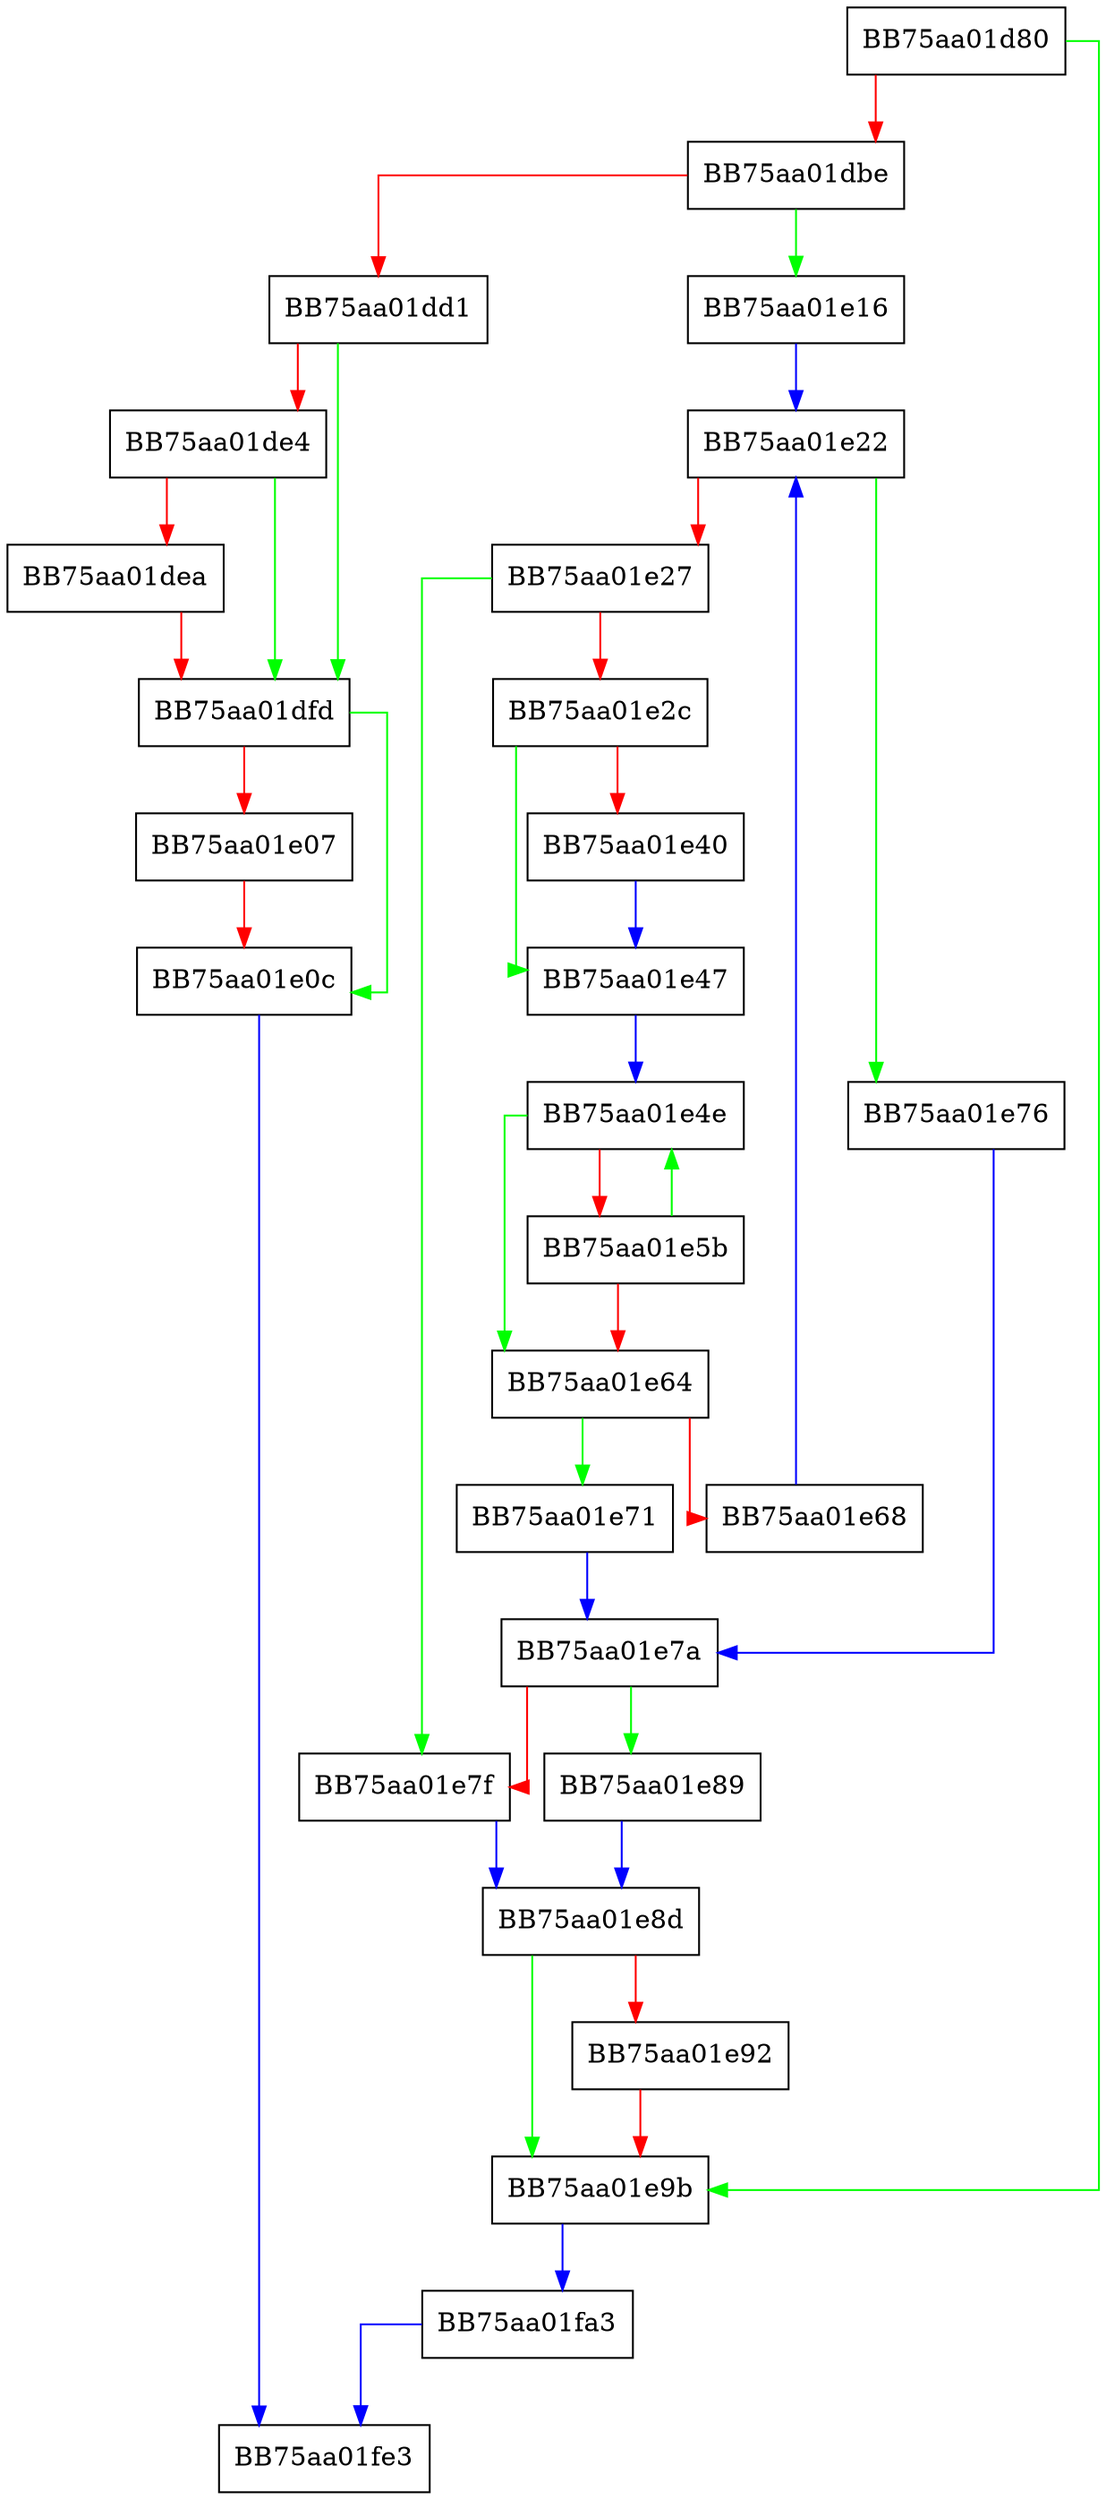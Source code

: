 digraph ScanError {
  node [shape="box"];
  graph [splines=ortho];
  BB75aa01d80 -> BB75aa01e9b [color="green"];
  BB75aa01d80 -> BB75aa01dbe [color="red"];
  BB75aa01dbe -> BB75aa01e16 [color="green"];
  BB75aa01dbe -> BB75aa01dd1 [color="red"];
  BB75aa01dd1 -> BB75aa01dfd [color="green"];
  BB75aa01dd1 -> BB75aa01de4 [color="red"];
  BB75aa01de4 -> BB75aa01dfd [color="green"];
  BB75aa01de4 -> BB75aa01dea [color="red"];
  BB75aa01dea -> BB75aa01dfd [color="red"];
  BB75aa01dfd -> BB75aa01e0c [color="green"];
  BB75aa01dfd -> BB75aa01e07 [color="red"];
  BB75aa01e07 -> BB75aa01e0c [color="red"];
  BB75aa01e0c -> BB75aa01fe3 [color="blue"];
  BB75aa01e16 -> BB75aa01e22 [color="blue"];
  BB75aa01e22 -> BB75aa01e76 [color="green"];
  BB75aa01e22 -> BB75aa01e27 [color="red"];
  BB75aa01e27 -> BB75aa01e7f [color="green"];
  BB75aa01e27 -> BB75aa01e2c [color="red"];
  BB75aa01e2c -> BB75aa01e47 [color="green"];
  BB75aa01e2c -> BB75aa01e40 [color="red"];
  BB75aa01e40 -> BB75aa01e47 [color="blue"];
  BB75aa01e47 -> BB75aa01e4e [color="blue"];
  BB75aa01e4e -> BB75aa01e64 [color="green"];
  BB75aa01e4e -> BB75aa01e5b [color="red"];
  BB75aa01e5b -> BB75aa01e4e [color="green"];
  BB75aa01e5b -> BB75aa01e64 [color="red"];
  BB75aa01e64 -> BB75aa01e71 [color="green"];
  BB75aa01e64 -> BB75aa01e68 [color="red"];
  BB75aa01e68 -> BB75aa01e22 [color="blue"];
  BB75aa01e71 -> BB75aa01e7a [color="blue"];
  BB75aa01e76 -> BB75aa01e7a [color="blue"];
  BB75aa01e7a -> BB75aa01e89 [color="green"];
  BB75aa01e7a -> BB75aa01e7f [color="red"];
  BB75aa01e7f -> BB75aa01e8d [color="blue"];
  BB75aa01e89 -> BB75aa01e8d [color="blue"];
  BB75aa01e8d -> BB75aa01e9b [color="green"];
  BB75aa01e8d -> BB75aa01e92 [color="red"];
  BB75aa01e92 -> BB75aa01e9b [color="red"];
  BB75aa01e9b -> BB75aa01fa3 [color="blue"];
  BB75aa01fa3 -> BB75aa01fe3 [color="blue"];
}